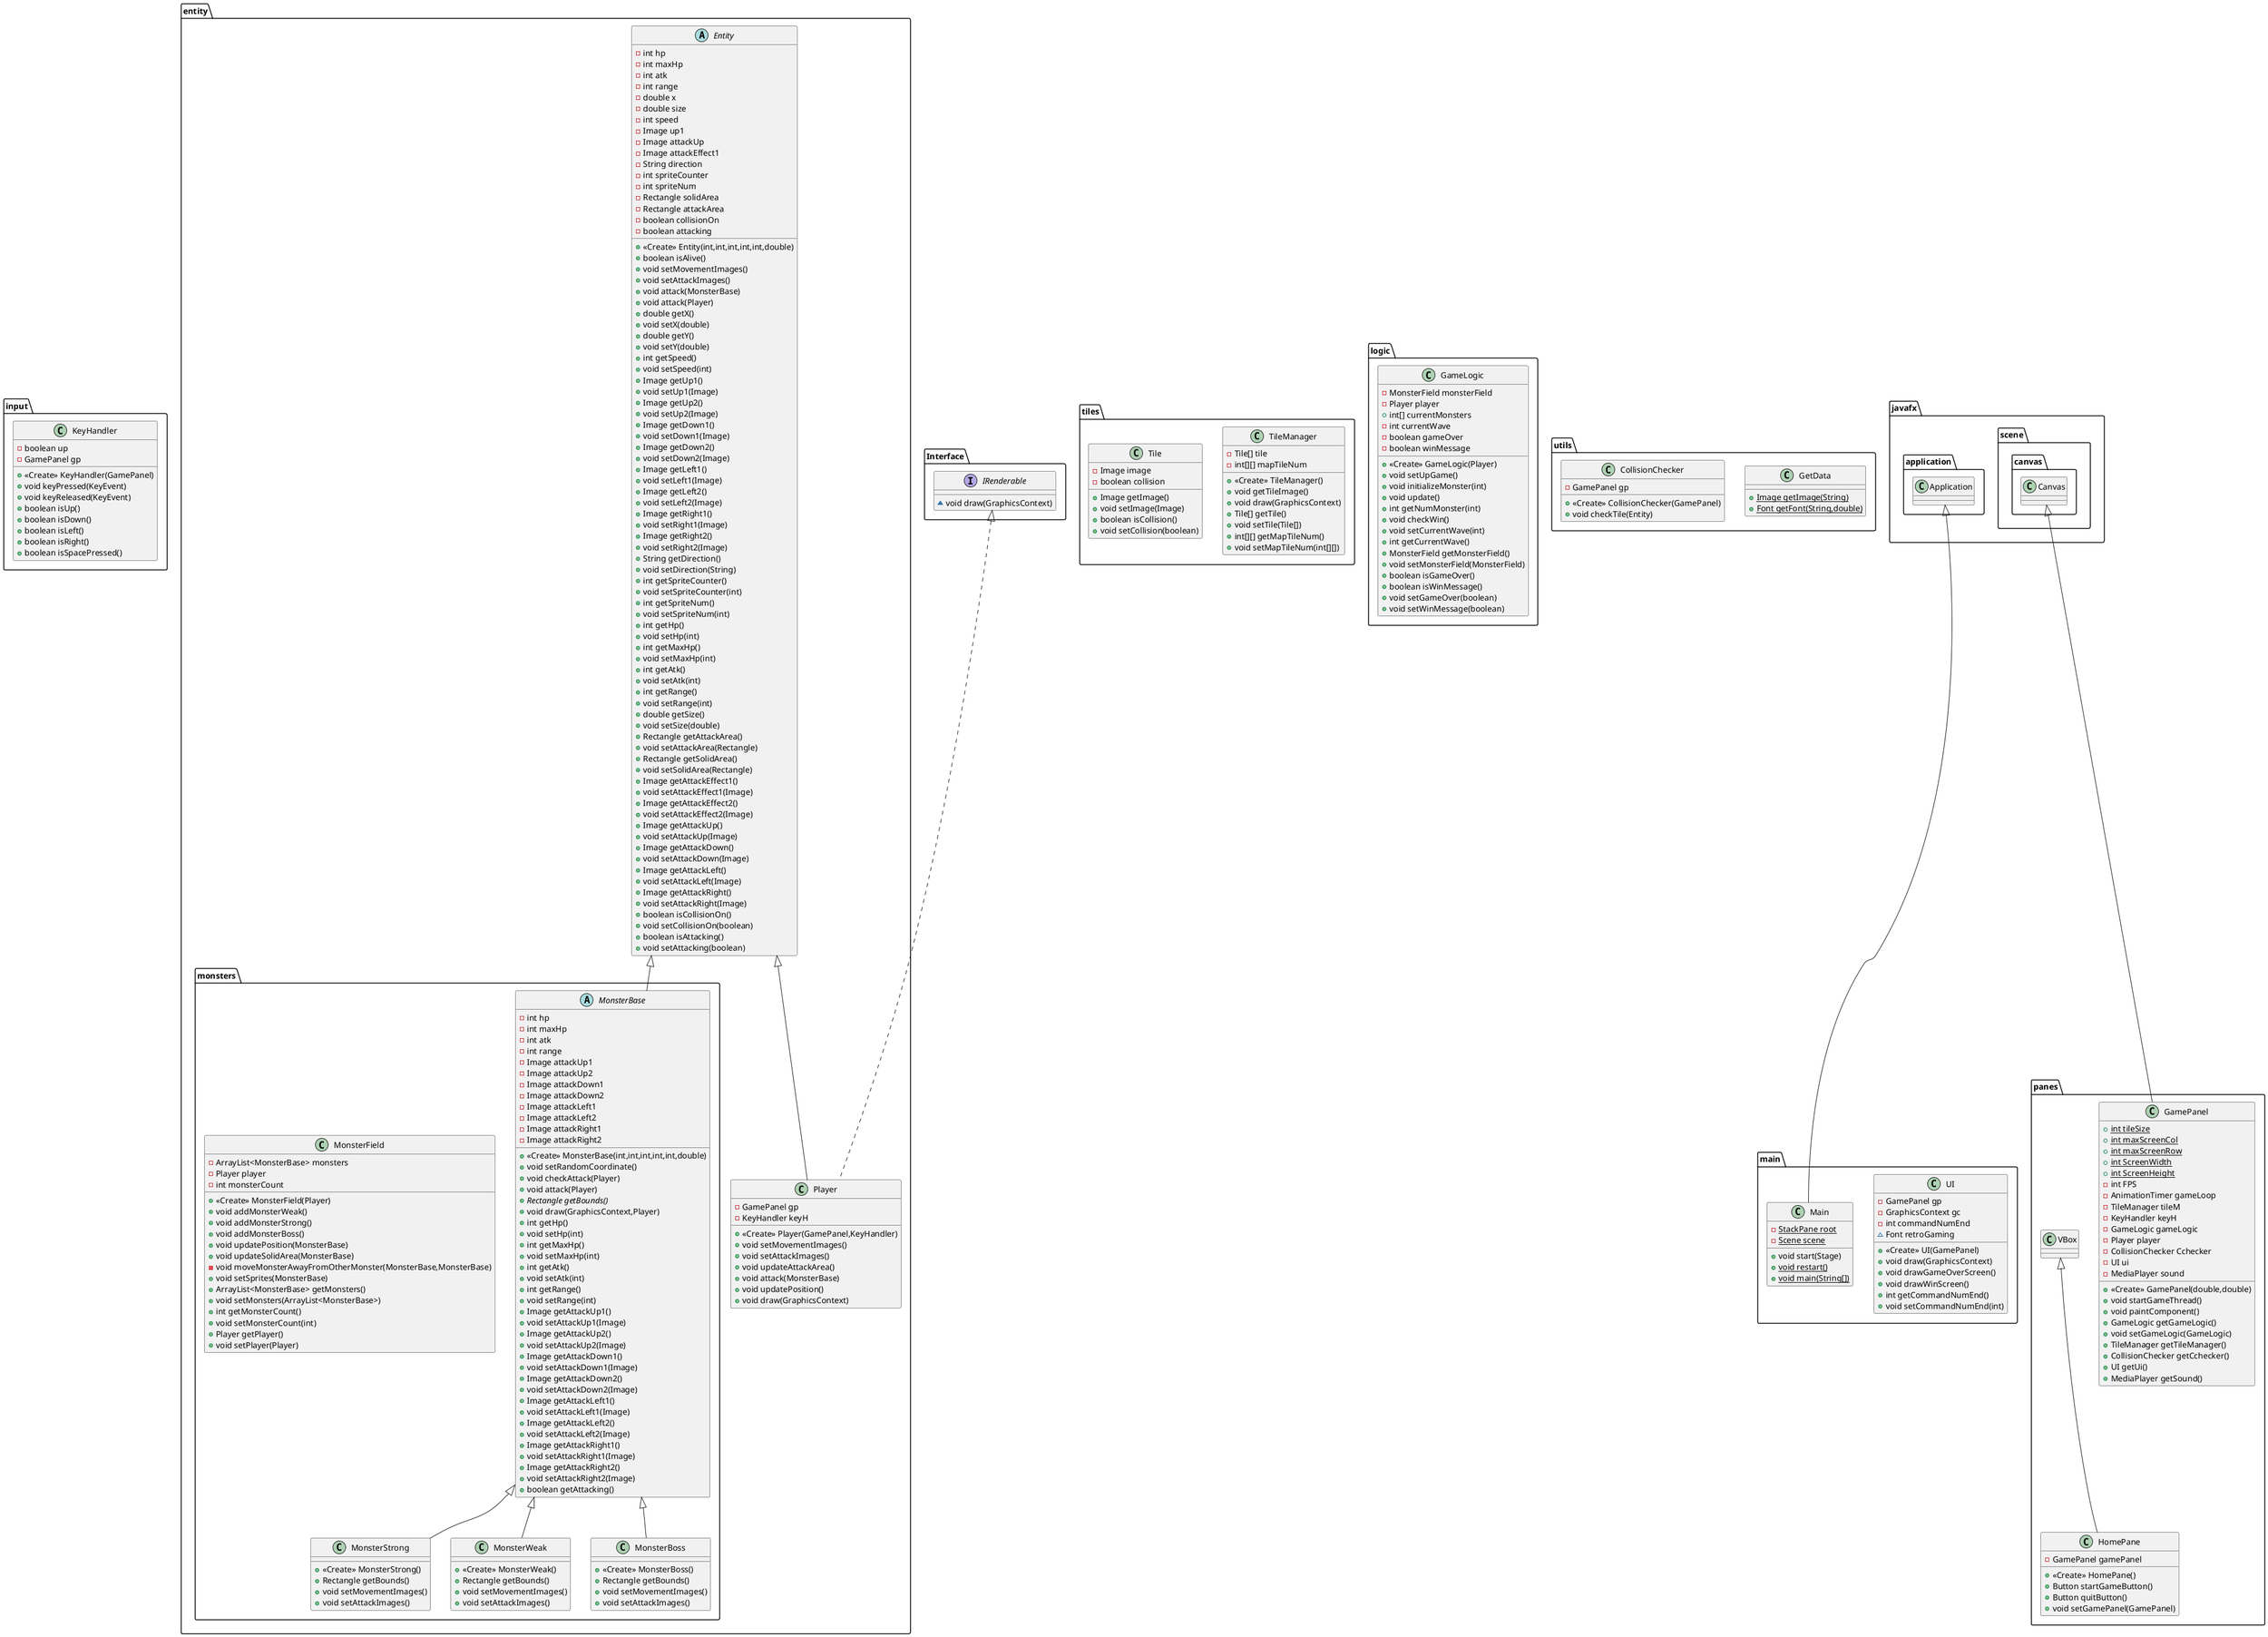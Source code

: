 @startuml
class input.KeyHandler {
- boolean up
- GamePanel gp
+ <<Create>> KeyHandler(GamePanel)
+ void keyPressed(KeyEvent)
+ void keyReleased(KeyEvent)
+ boolean isUp()
+ boolean isDown()
+ boolean isLeft()
+ boolean isRight()
+ boolean isSpacePressed()
}
abstract class entity.monsters.MonsterBase {
- int hp
- int maxHp
- int atk
- int range
- Image attackUp1
- Image attackUp2
- Image attackDown1
- Image attackDown2
- Image attackLeft1
- Image attackLeft2
- Image attackRight1
- Image attackRight2
+ <<Create>> MonsterBase(int,int,int,int,int,double)
+ void setRandomCoordinate()
+ void checkAttack(Player)
+ void attack(Player)
+ {abstract}Rectangle getBounds()
+ void draw(GraphicsContext,Player)
+ int getHp()
+ void setHp(int)
+ int getMaxHp()
+ void setMaxHp(int)
+ int getAtk()
+ void setAtk(int)
+ int getRange()
+ void setRange(int)
+ Image getAttackUp1()
+ void setAttackUp1(Image)
+ Image getAttackUp2()
+ void setAttackUp2(Image)
+ Image getAttackDown1()
+ void setAttackDown1(Image)
+ Image getAttackDown2()
+ void setAttackDown2(Image)
+ Image getAttackLeft1()
+ void setAttackLeft1(Image)
+ Image getAttackLeft2()
+ void setAttackLeft2(Image)
+ Image getAttackRight1()
+ void setAttackRight1(Image)
+ Image getAttackRight2()
+ void setAttackRight2(Image)
+ boolean getAttacking()
}
class tiles.TileManager {
- Tile[] tile
- int[][] mapTileNum
+ <<Create>> TileManager()
+ void getTileImage()
+ void draw(GraphicsContext)
+ Tile[] getTile()
+ void setTile(Tile[])
+ int[][] getMapTileNum()
+ void setMapTileNum(int[][])
}
interface Interface.IRenderable {
~ void draw(GraphicsContext)
}
class entity.Player {
- GamePanel gp
- KeyHandler keyH
+ <<Create>> Player(GamePanel,KeyHandler)
+ void setMovementImages()
+ void setAttackImages()
+ void updateAttackArea()
+ void attack(MonsterBase)
+ void updatePosition()
+ void draw(GraphicsContext)
}
class logic.GameLogic {
- MonsterField monsterField
- Player player
+ int[] currentMonsters
- int currentWave
- boolean gameOver
- boolean winMessage
+ <<Create>> GameLogic(Player)
+ void setUpGame()
+ void initializeMonster(int)
+ void update()
+ int getNumMonster(int)
+ void checkWin()
+ void setCurrentWave(int)
+ int getCurrentWave()
+ MonsterField getMonsterField()
+ void setMonsterField(MonsterField)
+ boolean isGameOver()
+ boolean isWinMessage()
+ void setGameOver(boolean)
+ void setWinMessage(boolean)
}
class utils.GetData {
+ {static} Image getImage(String)
+ {static} Font getFont(String,double)
}
class tiles.Tile {
- Image image
- boolean collision
+ Image getImage()
+ void setImage(Image)
+ boolean isCollision()
+ void setCollision(boolean)
}
class entity.monsters.MonsterStrong {
+ <<Create>> MonsterStrong()
+ Rectangle getBounds()
+ void setMovementImages()
+ void setAttackImages()
}
class entity.monsters.MonsterWeak {
+ <<Create>> MonsterWeak()
+ Rectangle getBounds()
+ void setMovementImages()
+ void setAttackImages()
}
class utils.CollisionChecker {
- GamePanel gp
+ <<Create>> CollisionChecker(GamePanel)
+ void checkTile(Entity)
}
class panes.HomePane {
- GamePanel gamePanel
+ <<Create>> HomePane()
+ Button startGameButton()
+ Button quitButton()
+ void setGamePanel(GamePanel)
}
class main.UI {
- GamePanel gp
- GraphicsContext gc
- int commandNumEnd
~ Font retroGaming
+ <<Create>> UI(GamePanel)
+ void draw(GraphicsContext)
+ void drawGameOverScreen()
+ void drawWinScreen()
+ int getCommandNumEnd()
+ void setCommandNumEnd(int)
}
class main.Main {
- {static} StackPane root
- {static} Scene scene
+ void start(Stage)
+ {static} void restart()
+ {static} void main(String[])
}
class entity.monsters.MonsterField {
- ArrayList<MonsterBase> monsters
- Player player
- int monsterCount
+ <<Create>> MonsterField(Player)
+ void addMonsterWeak()
+ void addMonsterStrong()
+ void addMonsterBoss()
+ void updatePosition(MonsterBase)
+ void updateSolidArea(MonsterBase)
- void moveMonsterAwayFromOtherMonster(MonsterBase,MonsterBase)
+ void setSprites(MonsterBase)
+ ArrayList<MonsterBase> getMonsters()
+ void setMonsters(ArrayList<MonsterBase>)
+ int getMonsterCount()
+ void setMonsterCount(int)
+ Player getPlayer()
+ void setPlayer(Player)
}
class panes.GamePanel {
+ {static} int tileSize
+ {static} int maxScreenCol
+ {static} int maxScreenRow
+ {static} int ScreenWidth
+ {static} int ScreenHeight
- int FPS
- AnimationTimer gameLoop
- TileManager tileM
- KeyHandler keyH
- GameLogic gameLogic
- Player player
- CollisionChecker Cchecker
- UI ui
- MediaPlayer sound
+ <<Create>> GamePanel(double,double)
+ void startGameThread()
+ void paintComponent()
+ GameLogic getGameLogic()
+ void setGameLogic(GameLogic)
+ TileManager getTileManager()
+ CollisionChecker getCchecker()
+ UI getUi()
+ MediaPlayer getSound()
}
abstract class entity.Entity {
- int hp
- int maxHp
- int atk
- int range
- double x
- double size
- int speed
- Image up1
- Image attackUp
- Image attackEffect1
- String direction
- int spriteCounter
- int spriteNum
- Rectangle solidArea
- Rectangle attackArea
- boolean collisionOn
- boolean attacking
+ <<Create>> Entity(int,int,int,int,int,double)
+ boolean isAlive()
+ void setMovementImages()
+ void setAttackImages()
+ void attack(MonsterBase)
+ void attack(Player)
+ double getX()
+ void setX(double)
+ double getY()
+ void setY(double)
+ int getSpeed()
+ void setSpeed(int)
+ Image getUp1()
+ void setUp1(Image)
+ Image getUp2()
+ void setUp2(Image)
+ Image getDown1()
+ void setDown1(Image)
+ Image getDown2()
+ void setDown2(Image)
+ Image getLeft1()
+ void setLeft1(Image)
+ Image getLeft2()
+ void setLeft2(Image)
+ Image getRight1()
+ void setRight1(Image)
+ Image getRight2()
+ void setRight2(Image)
+ String getDirection()
+ void setDirection(String)
+ int getSpriteCounter()
+ void setSpriteCounter(int)
+ int getSpriteNum()
+ void setSpriteNum(int)
+ int getHp()
+ void setHp(int)
+ int getMaxHp()
+ void setMaxHp(int)
+ int getAtk()
+ void setAtk(int)
+ int getRange()
+ void setRange(int)
+ double getSize()
+ void setSize(double)
+ Rectangle getAttackArea()
+ void setAttackArea(Rectangle)
+ Rectangle getSolidArea()
+ void setSolidArea(Rectangle)
+ Image getAttackEffect1()
+ void setAttackEffect1(Image)
+ Image getAttackEffect2()
+ void setAttackEffect2(Image)
+ Image getAttackUp()
+ void setAttackUp(Image)
+ Image getAttackDown()
+ void setAttackDown(Image)
+ Image getAttackLeft()
+ void setAttackLeft(Image)
+ Image getAttackRight()
+ void setAttackRight(Image)
+ boolean isCollisionOn()
+ void setCollisionOn(boolean)
+ boolean isAttacking()
+ void setAttacking(boolean)
}
class entity.monsters.MonsterBoss {
+ <<Create>> MonsterBoss()
+ Rectangle getBounds()
+ void setMovementImages()
+ void setAttackImages()
}


entity.Entity <|-- entity.monsters.MonsterBase
Interface.IRenderable <|.. entity.Player
entity.Entity <|-- entity.Player
entity.monsters.MonsterBase <|-- entity.monsters.MonsterStrong
entity.monsters.MonsterBase <|-- entity.monsters.MonsterWeak
panes.VBox <|-- panes.HomePane
javafx.application.Application <|-- main.Main
javafx.scene.canvas.Canvas <|-- panes.GamePanel
entity.monsters.MonsterBase <|-- entity.monsters.MonsterBoss
@enduml